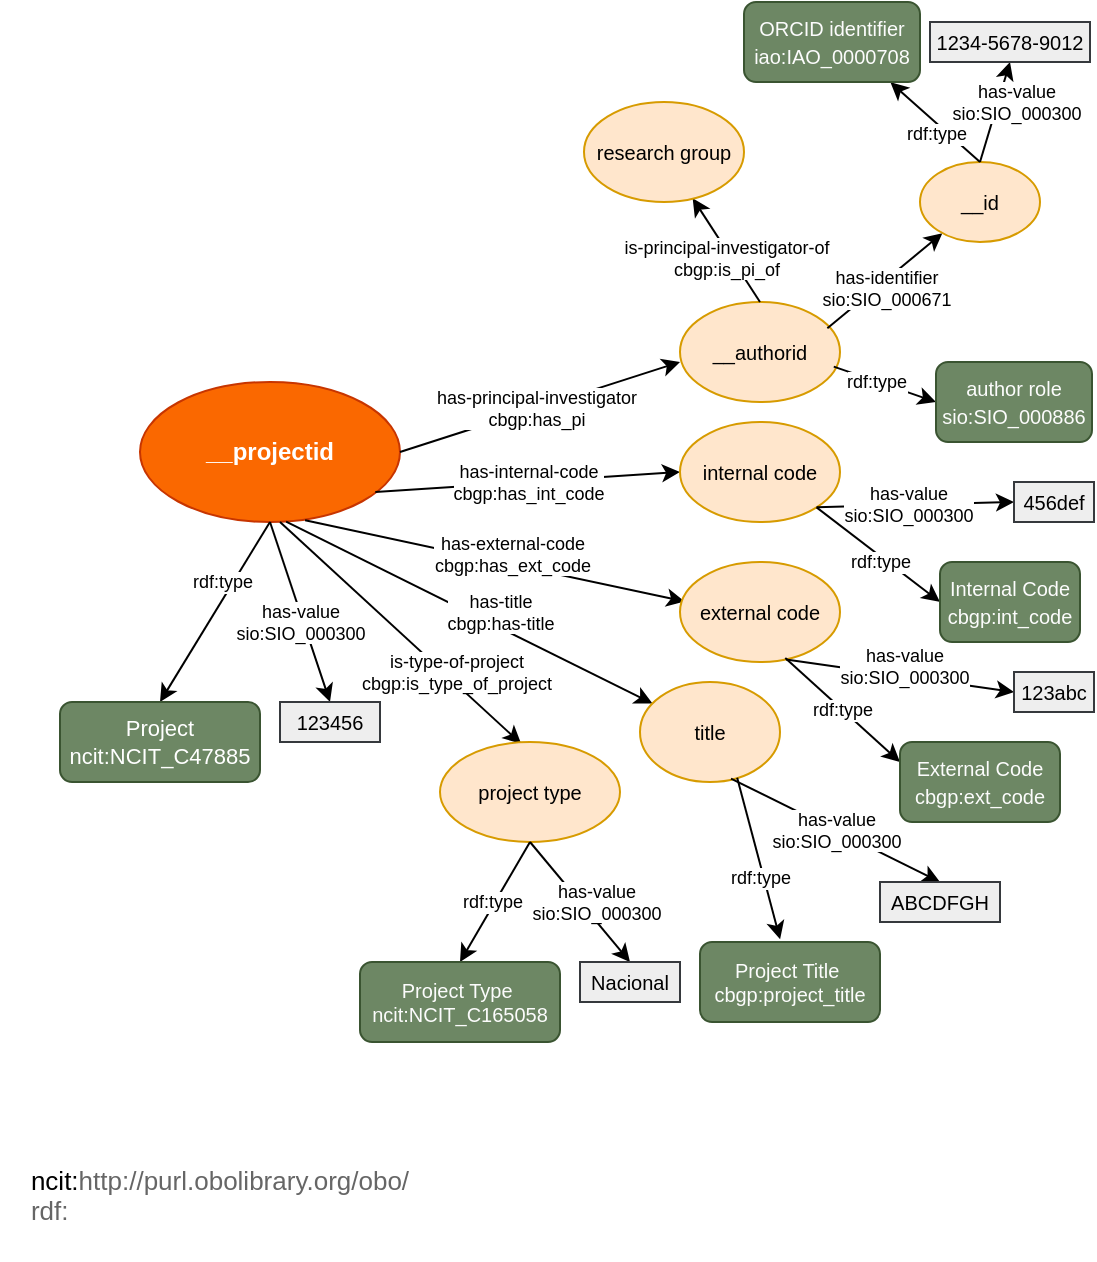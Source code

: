 <mxfile version="26.1.0">
  <diagram name="Página-1" id="Pl-FkIQaHepDsXEKqxGp">
    <mxGraphModel dx="600" dy="298" grid="1" gridSize="10" guides="1" tooltips="1" connect="1" arrows="1" fold="1" page="1" pageScale="1" pageWidth="827" pageHeight="1169" math="0" shadow="0">
      <root>
        <mxCell id="0" />
        <mxCell id="1" parent="0" />
        <mxCell id="LgMS0iTI1OflwmQYuK7m-1" value="&lt;b&gt;&lt;font style=&quot;color: rgb(255, 255, 255);&quot;&gt;__projectid&lt;/font&gt;&lt;/b&gt;" style="ellipse;whiteSpace=wrap;html=1;fillColor=#fa6800;strokeColor=#C73500;fontColor=#000000;" vertex="1" parent="1">
          <mxGeometry x="350" y="240" width="130" height="70" as="geometry" />
        </mxCell>
        <mxCell id="LgMS0iTI1OflwmQYuK7m-2" value="" style="endArrow=classic;html=1;rounded=0;exitX=0.5;exitY=1;exitDx=0;exitDy=0;entryX=0.5;entryY=0;entryDx=0;entryDy=0;" edge="1" parent="1" source="LgMS0iTI1OflwmQYuK7m-1" target="LgMS0iTI1OflwmQYuK7m-6">
          <mxGeometry relative="1" as="geometry">
            <mxPoint x="420" y="310" as="sourcePoint" />
            <mxPoint x="380" y="390" as="targetPoint" />
          </mxGeometry>
        </mxCell>
        <mxCell id="LgMS0iTI1OflwmQYuK7m-3" value="rdf:type" style="edgeLabel;resizable=0;html=1;;align=center;verticalAlign=middle;fontSize=9;" connectable="0" vertex="1" parent="LgMS0iTI1OflwmQYuK7m-2">
          <mxGeometry relative="1" as="geometry">
            <mxPoint x="3" y="-15" as="offset" />
          </mxGeometry>
        </mxCell>
        <mxCell id="LgMS0iTI1OflwmQYuK7m-4" value="" style="endArrow=classic;html=1;rounded=0;exitX=0.5;exitY=1;exitDx=0;exitDy=0;entryX=0.5;entryY=0;entryDx=0;entryDy=0;" edge="1" parent="1" source="LgMS0iTI1OflwmQYuK7m-1" target="LgMS0iTI1OflwmQYuK7m-8">
          <mxGeometry relative="1" as="geometry">
            <mxPoint x="390" y="270" as="sourcePoint" />
            <mxPoint x="450" y="420" as="targetPoint" />
          </mxGeometry>
        </mxCell>
        <mxCell id="LgMS0iTI1OflwmQYuK7m-5" value="has-value&lt;div&gt;sio:SIO_000300&lt;/div&gt;" style="edgeLabel;resizable=0;html=1;;align=center;verticalAlign=middle;fontSize=9;labelBackgroundColor=default;" connectable="0" vertex="1" parent="LgMS0iTI1OflwmQYuK7m-4">
          <mxGeometry relative="1" as="geometry">
            <mxPoint y="5" as="offset" />
          </mxGeometry>
        </mxCell>
        <mxCell id="LgMS0iTI1OflwmQYuK7m-6" value="Project&lt;div&gt;&lt;span style=&quot;font-family: &amp;quot;IBM Plex Sans&amp;quot;, Helvetica, Arial, sans-serif; text-align: start;&quot;&gt;ncit:NCIT_C47885&lt;/span&gt;&lt;/div&gt;" style="rounded=1;whiteSpace=wrap;html=1;fontSize=11;fillColor=#6d8764;strokeColor=#3A5431;fontColor=#ffffff;" vertex="1" parent="1">
          <mxGeometry x="310" y="400" width="100" height="40" as="geometry" />
        </mxCell>
        <mxCell id="LgMS0iTI1OflwmQYuK7m-7" value="&lt;div style=&quot;text-align: left;&quot;&gt;&lt;span style=&quot;font-size: 13px; background-color: transparent; color: light-dark(rgb(0, 0, 0), rgb(255, 255, 255));&quot;&gt;ncit:&lt;/span&gt;&lt;span style=&quot;font-size: 13px; background-color: transparent; color: rgb(102, 102, 102); font-family: &amp;quot;IBM Plex Sans&amp;quot;, Helvetica, Arial, sans-serif;&quot;&gt;http://purl.obolibrary.org/obo/&lt;/span&gt;&lt;/div&gt;&lt;div style=&quot;text-align: left;&quot;&gt;&lt;span style=&quot;color: rgb(102, 102, 102); font-family: &amp;quot;IBM Plex Sans&amp;quot;, Helvetica, Arial, sans-serif;&quot;&gt;&lt;font style=&quot;font-size: 13px;&quot;&gt;rdf:&amp;nbsp;&lt;/font&gt;&lt;/span&gt;&lt;/div&gt;&lt;div style=&quot;text-align: left;&quot;&gt;&lt;span style=&quot;color: rgb(102, 102, 102); font-family: &amp;quot;IBM Plex Sans&amp;quot;, Helvetica, Arial, sans-serif; font-size: 14px;&quot;&gt;&lt;br&gt;&lt;/span&gt;&lt;/div&gt;" style="text;html=1;align=center;verticalAlign=middle;whiteSpace=wrap;rounded=0;" vertex="1" parent="1">
          <mxGeometry x="280" y="640" width="220" height="30" as="geometry" />
        </mxCell>
        <mxCell id="LgMS0iTI1OflwmQYuK7m-8" value="123456" style="rounded=0;whiteSpace=wrap;html=1;fontSize=10;fillColor=#eeeeee;strokeColor=#36393d;" vertex="1" parent="1">
          <mxGeometry x="420" y="400" width="50" height="20" as="geometry" />
        </mxCell>
        <mxCell id="LgMS0iTI1OflwmQYuK7m-9" value="" style="endArrow=classic;html=1;rounded=0;entryX=0.451;entryY=0.018;entryDx=0;entryDy=0;entryPerimeter=0;" edge="1" parent="1" target="LgMS0iTI1OflwmQYuK7m-11">
          <mxGeometry relative="1" as="geometry">
            <mxPoint x="420" y="310" as="sourcePoint" />
            <mxPoint x="550" y="420" as="targetPoint" />
          </mxGeometry>
        </mxCell>
        <mxCell id="LgMS0iTI1OflwmQYuK7m-10" value="is-type-of-project&lt;div&gt;cbgp:is_type_of_project&lt;/div&gt;" style="edgeLabel;resizable=0;html=1;;align=center;verticalAlign=middle;fontSize=9;" connectable="0" vertex="1" parent="LgMS0iTI1OflwmQYuK7m-9">
          <mxGeometry relative="1" as="geometry">
            <mxPoint x="27" y="19" as="offset" />
          </mxGeometry>
        </mxCell>
        <mxCell id="LgMS0iTI1OflwmQYuK7m-11" value="project type" style="ellipse;whiteSpace=wrap;html=1;fillColor=#ffe6cc;strokeColor=#d79b00;fontSize=10;fontColor=#000000;" vertex="1" parent="1">
          <mxGeometry x="500" y="420" width="90" height="50" as="geometry" />
        </mxCell>
        <mxCell id="LgMS0iTI1OflwmQYuK7m-12" value="" style="endArrow=classic;html=1;rounded=0;exitX=0.5;exitY=1;exitDx=0;exitDy=0;entryX=0.5;entryY=0;entryDx=0;entryDy=0;" edge="1" parent="1" source="LgMS0iTI1OflwmQYuK7m-11" target="LgMS0iTI1OflwmQYuK7m-16">
          <mxGeometry relative="1" as="geometry">
            <mxPoint x="390" y="450" as="sourcePoint" />
            <mxPoint x="520" y="530" as="targetPoint" />
          </mxGeometry>
        </mxCell>
        <mxCell id="LgMS0iTI1OflwmQYuK7m-13" value="rdf:type" style="edgeLabel;resizable=0;html=1;;align=center;verticalAlign=middle;fontSize=9;" connectable="0" vertex="1" parent="LgMS0iTI1OflwmQYuK7m-12">
          <mxGeometry relative="1" as="geometry">
            <mxPoint x="-2" as="offset" />
          </mxGeometry>
        </mxCell>
        <mxCell id="LgMS0iTI1OflwmQYuK7m-14" value="" style="endArrow=classic;html=1;rounded=0;exitX=0.5;exitY=1;exitDx=0;exitDy=0;entryX=0.5;entryY=0;entryDx=0;entryDy=0;" edge="1" parent="1" source="LgMS0iTI1OflwmQYuK7m-11" target="LgMS0iTI1OflwmQYuK7m-17">
          <mxGeometry relative="1" as="geometry">
            <mxPoint x="390" y="450" as="sourcePoint" />
            <mxPoint x="610" y="540" as="targetPoint" />
          </mxGeometry>
        </mxCell>
        <mxCell id="LgMS0iTI1OflwmQYuK7m-15" value="has-value&lt;div&gt;sio:SIO_000300&lt;/div&gt;" style="edgeLabel;resizable=0;html=1;;align=center;verticalAlign=middle;fontSize=9;" connectable="0" vertex="1" parent="LgMS0iTI1OflwmQYuK7m-14">
          <mxGeometry relative="1" as="geometry">
            <mxPoint x="8" as="offset" />
          </mxGeometry>
        </mxCell>
        <mxCell id="LgMS0iTI1OflwmQYuK7m-16" value="&lt;span style=&quot;font-size: 10px;&quot;&gt;Project Type&amp;nbsp;&lt;/span&gt;&lt;div style=&quot;font-size: 10px;&quot;&gt;ncit:&lt;span style=&quot;font-family: &amp;quot;IBM Plex Sans&amp;quot;, Helvetica, Arial, sans-serif; text-align: start; background-color: transparent;&quot;&gt;NCIT_C165058&lt;/span&gt;&lt;/div&gt;" style="rounded=1;whiteSpace=wrap;html=1;fontSize=11;fillColor=#6d8764;strokeColor=#3A5431;fontColor=light-dark(#fcfcfc, #121212);" vertex="1" parent="1">
          <mxGeometry x="460" y="530" width="100" height="40" as="geometry" />
        </mxCell>
        <mxCell id="LgMS0iTI1OflwmQYuK7m-17" value="Nacional" style="rounded=0;whiteSpace=wrap;html=1;fontSize=10;fillColor=#eeeeee;strokeColor=#36393d;" vertex="1" parent="1">
          <mxGeometry x="570" y="530" width="50" height="20" as="geometry" />
        </mxCell>
        <mxCell id="LgMS0iTI1OflwmQYuK7m-18" value="" style="endArrow=classic;html=1;rounded=0;exitX=0.562;exitY=0.998;exitDx=0;exitDy=0;exitPerimeter=0;" edge="1" parent="1" source="LgMS0iTI1OflwmQYuK7m-1" target="LgMS0iTI1OflwmQYuK7m-20">
          <mxGeometry relative="1" as="geometry">
            <mxPoint x="390" y="350" as="sourcePoint" />
            <mxPoint x="620" y="380" as="targetPoint" />
          </mxGeometry>
        </mxCell>
        <mxCell id="LgMS0iTI1OflwmQYuK7m-19" value="has-title&lt;div&gt;cbgp:has-title&lt;/div&gt;" style="edgeLabel;resizable=0;html=1;;align=center;verticalAlign=middle;fontSize=9;" connectable="0" vertex="1" parent="LgMS0iTI1OflwmQYuK7m-18">
          <mxGeometry relative="1" as="geometry">
            <mxPoint x="15" as="offset" />
          </mxGeometry>
        </mxCell>
        <mxCell id="LgMS0iTI1OflwmQYuK7m-20" value="title" style="ellipse;whiteSpace=wrap;html=1;fillColor=#ffe6cc;strokeColor=#d79b00;fontSize=10;fontColor=#000000;" vertex="1" parent="1">
          <mxGeometry x="600" y="390" width="70" height="50" as="geometry" />
        </mxCell>
        <mxCell id="LgMS0iTI1OflwmQYuK7m-24" value="" style="endArrow=classic;html=1;rounded=0;exitX=0.694;exitY=0.958;exitDx=0;exitDy=0;fontSize=9;exitPerimeter=0;entryX=0.445;entryY=-0.035;entryDx=0;entryDy=0;entryPerimeter=0;" edge="1" parent="1" source="LgMS0iTI1OflwmQYuK7m-20" target="LgMS0iTI1OflwmQYuK7m-29">
          <mxGeometry relative="1" as="geometry">
            <mxPoint x="680" y="470" as="sourcePoint" />
            <mxPoint x="650" y="520" as="targetPoint" />
          </mxGeometry>
        </mxCell>
        <mxCell id="LgMS0iTI1OflwmQYuK7m-25" value="rdf:type" style="edgeLabel;resizable=0;html=1;;align=center;verticalAlign=middle;fontSize=9;" connectable="0" vertex="1" parent="LgMS0iTI1OflwmQYuK7m-24">
          <mxGeometry relative="1" as="geometry">
            <mxPoint y="9" as="offset" />
          </mxGeometry>
        </mxCell>
        <mxCell id="LgMS0iTI1OflwmQYuK7m-26" value="" style="endArrow=classic;html=1;rounded=0;exitX=0.65;exitY=0.966;exitDx=0;exitDy=0;exitPerimeter=0;entryX=0.5;entryY=0;entryDx=0;entryDy=0;" edge="1" parent="1" source="LgMS0iTI1OflwmQYuK7m-20" target="LgMS0iTI1OflwmQYuK7m-30">
          <mxGeometry relative="1" as="geometry">
            <mxPoint x="650" y="440" as="sourcePoint" />
            <mxPoint x="740" y="480" as="targetPoint" />
          </mxGeometry>
        </mxCell>
        <mxCell id="LgMS0iTI1OflwmQYuK7m-27" value="has-value&lt;div&gt;sio:SIO_000300&lt;/div&gt;" style="edgeLabel;resizable=0;html=1;;align=center;verticalAlign=middle;fontSize=9;" connectable="0" vertex="1" parent="LgMS0iTI1OflwmQYuK7m-26">
          <mxGeometry relative="1" as="geometry" />
        </mxCell>
        <mxCell id="LgMS0iTI1OflwmQYuK7m-29" value="&lt;span style=&quot;font-size: 10px;&quot;&gt;Project Title&amp;nbsp;&lt;/span&gt;&lt;div style=&quot;font-size: 10px;&quot;&gt;cbgp:project_title&lt;/div&gt;" style="rounded=1;whiteSpace=wrap;html=1;fontSize=11;fillColor=#6d8764;strokeColor=#3A5431;fontColor=light-dark(#fcfcfc, #121212);" vertex="1" parent="1">
          <mxGeometry x="630" y="520" width="90" height="40" as="geometry" />
        </mxCell>
        <mxCell id="LgMS0iTI1OflwmQYuK7m-30" value="ABCDFGH" style="rounded=0;whiteSpace=wrap;html=1;fontSize=10;fillColor=#eeeeee;strokeColor=#36393d;" vertex="1" parent="1">
          <mxGeometry x="720" y="490" width="60" height="20" as="geometry" />
        </mxCell>
        <mxCell id="LgMS0iTI1OflwmQYuK7m-31" value="" style="endArrow=classic;html=1;rounded=0;exitX=0.635;exitY=0.988;exitDx=0;exitDy=0;exitPerimeter=0;entryX=0.029;entryY=0.395;entryDx=0;entryDy=0;entryPerimeter=0;" edge="1" parent="1" source="LgMS0iTI1OflwmQYuK7m-1" target="LgMS0iTI1OflwmQYuK7m-33">
          <mxGeometry relative="1" as="geometry">
            <mxPoint x="480" y="320" as="sourcePoint" />
            <mxPoint x="640" y="350" as="targetPoint" />
          </mxGeometry>
        </mxCell>
        <mxCell id="LgMS0iTI1OflwmQYuK7m-32" value="has-external-code&lt;div&gt;cbgp:has_ext_code&lt;/div&gt;" style="edgeLabel;resizable=0;html=1;;align=center;verticalAlign=middle;fontSize=9;" connectable="0" vertex="1" parent="LgMS0iTI1OflwmQYuK7m-31">
          <mxGeometry relative="1" as="geometry">
            <mxPoint x="8" y="-4" as="offset" />
          </mxGeometry>
        </mxCell>
        <mxCell id="LgMS0iTI1OflwmQYuK7m-33" value="external code" style="ellipse;whiteSpace=wrap;html=1;fillColor=#ffe6cc;strokeColor=#d79b00;fontSize=10;fontColor=#000000;" vertex="1" parent="1">
          <mxGeometry x="620" y="330" width="80" height="50" as="geometry" />
        </mxCell>
        <mxCell id="LgMS0iTI1OflwmQYuK7m-34" value="" style="endArrow=classic;html=1;rounded=0;exitX=0.658;exitY=0.96;exitDx=0;exitDy=0;exitPerimeter=0;entryX=0;entryY=0.25;entryDx=0;entryDy=0;" edge="1" parent="1" source="LgMS0iTI1OflwmQYuK7m-33" target="LgMS0iTI1OflwmQYuK7m-38">
          <mxGeometry relative="1" as="geometry">
            <mxPoint x="640" y="320" as="sourcePoint" />
            <mxPoint x="730" y="430" as="targetPoint" />
          </mxGeometry>
        </mxCell>
        <mxCell id="LgMS0iTI1OflwmQYuK7m-35" value="rdf:type" style="edgeLabel;resizable=0;html=1;;align=center;verticalAlign=middle;fontSize=9;" connectable="0" vertex="1" parent="LgMS0iTI1OflwmQYuK7m-34">
          <mxGeometry relative="1" as="geometry" />
        </mxCell>
        <mxCell id="LgMS0iTI1OflwmQYuK7m-36" value="" style="endArrow=classic;html=1;rounded=0;exitX=0.663;exitY=0.975;exitDx=0;exitDy=0;exitPerimeter=0;entryX=0;entryY=0.5;entryDx=0;entryDy=0;" edge="1" parent="1" source="LgMS0iTI1OflwmQYuK7m-33" target="LgMS0iTI1OflwmQYuK7m-39">
          <mxGeometry relative="1" as="geometry">
            <mxPoint x="640" y="410" as="sourcePoint" />
            <mxPoint x="800" y="400" as="targetPoint" />
          </mxGeometry>
        </mxCell>
        <mxCell id="LgMS0iTI1OflwmQYuK7m-37" value="has-value&lt;div&gt;sio:SIO_000300&lt;/div&gt;" style="edgeLabel;resizable=0;html=1;;align=center;verticalAlign=middle;fontSize=9;" connectable="0" vertex="1" parent="LgMS0iTI1OflwmQYuK7m-36">
          <mxGeometry relative="1" as="geometry">
            <mxPoint x="2" y="-5" as="offset" />
          </mxGeometry>
        </mxCell>
        <mxCell id="LgMS0iTI1OflwmQYuK7m-38" value="&lt;span style=&quot;font-size: 10px;&quot;&gt;External Code&lt;/span&gt;&lt;div&gt;&lt;span style=&quot;font-size: 10px;&quot;&gt;cbgp:ext_code&lt;/span&gt;&lt;/div&gt;" style="rounded=1;whiteSpace=wrap;html=1;fontSize=11;fillColor=#6d8764;strokeColor=#3A5431;fontColor=light-dark(#fcfcfc, #121212);" vertex="1" parent="1">
          <mxGeometry x="730" y="420" width="80" height="40" as="geometry" />
        </mxCell>
        <mxCell id="LgMS0iTI1OflwmQYuK7m-39" value="123abc" style="rounded=0;whiteSpace=wrap;html=1;fontSize=10;fillColor=#eeeeee;strokeColor=#36393d;" vertex="1" parent="1">
          <mxGeometry x="787" y="385" width="40" height="20" as="geometry" />
        </mxCell>
        <mxCell id="LgMS0iTI1OflwmQYuK7m-41" value="" style="endArrow=classic;html=1;rounded=0;exitX=0.905;exitY=0.786;exitDx=0;exitDy=0;exitPerimeter=0;entryX=0;entryY=0.5;entryDx=0;entryDy=0;" edge="1" parent="1" source="LgMS0iTI1OflwmQYuK7m-1" target="LgMS0iTI1OflwmQYuK7m-43">
          <mxGeometry relative="1" as="geometry">
            <mxPoint x="540" y="310" as="sourcePoint" />
            <mxPoint x="630" y="290" as="targetPoint" />
          </mxGeometry>
        </mxCell>
        <mxCell id="LgMS0iTI1OflwmQYuK7m-42" value="has-internal-code&lt;div&gt;cbgp:has_int_code&lt;/div&gt;" style="edgeLabel;resizable=0;html=1;;align=center;verticalAlign=middle;fontSize=9;" connectable="0" vertex="1" parent="LgMS0iTI1OflwmQYuK7m-41">
          <mxGeometry relative="1" as="geometry" />
        </mxCell>
        <mxCell id="LgMS0iTI1OflwmQYuK7m-43" value="internal code" style="ellipse;whiteSpace=wrap;html=1;fillColor=#ffe6cc;strokeColor=#d79b00;fontSize=10;fontColor=#000000;" vertex="1" parent="1">
          <mxGeometry x="620" y="260" width="80" height="50" as="geometry" />
        </mxCell>
        <mxCell id="LgMS0iTI1OflwmQYuK7m-44" value="" style="endArrow=classic;html=1;rounded=0;exitX=1;exitY=1;exitDx=0;exitDy=0;entryX=0;entryY=0.5;entryDx=0;entryDy=0;" edge="1" parent="1" source="LgMS0iTI1OflwmQYuK7m-43" target="LgMS0iTI1OflwmQYuK7m-48">
          <mxGeometry relative="1" as="geometry">
            <mxPoint x="540" y="310" as="sourcePoint" />
            <mxPoint x="750" y="350" as="targetPoint" />
          </mxGeometry>
        </mxCell>
        <mxCell id="LgMS0iTI1OflwmQYuK7m-45" value="rdf:type" style="edgeLabel;resizable=0;html=1;;align=center;verticalAlign=middle;fontSize=9;" connectable="0" vertex="1" parent="LgMS0iTI1OflwmQYuK7m-44">
          <mxGeometry relative="1" as="geometry">
            <mxPoint x="1" y="3" as="offset" />
          </mxGeometry>
        </mxCell>
        <mxCell id="LgMS0iTI1OflwmQYuK7m-46" value="" style="endArrow=classic;html=1;rounded=0;exitX=1;exitY=1;exitDx=0;exitDy=0;entryX=0;entryY=0.5;entryDx=0;entryDy=0;" edge="1" parent="1" source="LgMS0iTI1OflwmQYuK7m-43" target="LgMS0iTI1OflwmQYuK7m-49">
          <mxGeometry relative="1" as="geometry">
            <mxPoint x="540" y="310" as="sourcePoint" />
            <mxPoint x="790" y="300" as="targetPoint" />
          </mxGeometry>
        </mxCell>
        <mxCell id="LgMS0iTI1OflwmQYuK7m-47" value="has-value&lt;div&gt;sio:SIO_000300&lt;/div&gt;" style="edgeLabel;resizable=0;html=1;;align=center;verticalAlign=middle;fontSize=9;" connectable="0" vertex="1" parent="LgMS0iTI1OflwmQYuK7m-46">
          <mxGeometry relative="1" as="geometry">
            <mxPoint x="-4" y="-1" as="offset" />
          </mxGeometry>
        </mxCell>
        <mxCell id="LgMS0iTI1OflwmQYuK7m-48" value="&lt;span style=&quot;font-size: 10px;&quot;&gt;Internal Code&lt;/span&gt;&lt;div&gt;&lt;span style=&quot;font-size: 10px;&quot;&gt;cbgp:int_code&lt;/span&gt;&lt;/div&gt;" style="rounded=1;whiteSpace=wrap;html=1;fontSize=11;fillColor=#6d8764;strokeColor=#3A5431;fontColor=light-dark(#fcfcfc, #121212);" vertex="1" parent="1">
          <mxGeometry x="750" y="330" width="70" height="40" as="geometry" />
        </mxCell>
        <mxCell id="LgMS0iTI1OflwmQYuK7m-49" value="456def" style="rounded=0;whiteSpace=wrap;html=1;fontSize=10;fillColor=#eeeeee;strokeColor=#36393d;" vertex="1" parent="1">
          <mxGeometry x="787" y="290" width="40" height="20" as="geometry" />
        </mxCell>
        <mxCell id="LgMS0iTI1OflwmQYuK7m-50" value="" style="endArrow=classic;html=1;rounded=0;exitX=1;exitY=0.5;exitDx=0;exitDy=0;entryX=0;entryY=0.6;entryDx=0;entryDy=0;entryPerimeter=0;" edge="1" parent="1" source="LgMS0iTI1OflwmQYuK7m-1" target="LgMS0iTI1OflwmQYuK7m-52">
          <mxGeometry relative="1" as="geometry">
            <mxPoint x="390" y="300" as="sourcePoint" />
            <mxPoint x="620" y="230" as="targetPoint" />
          </mxGeometry>
        </mxCell>
        <mxCell id="LgMS0iTI1OflwmQYuK7m-51" value="has-principal-investigator&lt;div&gt;cbgp:has_pi&lt;/div&gt;" style="edgeLabel;resizable=0;html=1;;align=center;verticalAlign=middle;fontSize=9;" connectable="0" vertex="1" parent="LgMS0iTI1OflwmQYuK7m-50">
          <mxGeometry relative="1" as="geometry">
            <mxPoint x="-2" as="offset" />
          </mxGeometry>
        </mxCell>
        <mxCell id="LgMS0iTI1OflwmQYuK7m-52" value="__authorid" style="ellipse;whiteSpace=wrap;html=1;fillColor=#ffe6cc;strokeColor=#d79b00;fontSize=10;fontColor=#000000;" vertex="1" parent="1">
          <mxGeometry x="620" y="200" width="80" height="50" as="geometry" />
        </mxCell>
        <mxCell id="LgMS0iTI1OflwmQYuK7m-53" value="" style="endArrow=classic;html=1;rounded=0;exitX=0.921;exitY=0.262;exitDx=0;exitDy=0;exitPerimeter=0;" edge="1" parent="1" source="LgMS0iTI1OflwmQYuK7m-52" target="LgMS0iTI1OflwmQYuK7m-55">
          <mxGeometry relative="1" as="geometry">
            <mxPoint x="700" y="210" as="sourcePoint" />
            <mxPoint x="720" y="140" as="targetPoint" />
          </mxGeometry>
        </mxCell>
        <mxCell id="LgMS0iTI1OflwmQYuK7m-54" value="has-identifier&lt;div&gt;sio:SIO_000671&lt;/div&gt;" style="edgeLabel;resizable=0;html=1;;align=center;verticalAlign=middle;fontSize=9;" connectable="0" vertex="1" parent="LgMS0iTI1OflwmQYuK7m-53">
          <mxGeometry relative="1" as="geometry">
            <mxPoint y="4" as="offset" />
          </mxGeometry>
        </mxCell>
        <mxCell id="LgMS0iTI1OflwmQYuK7m-55" value="__id" style="ellipse;whiteSpace=wrap;html=1;fillColor=#ffe6cc;strokeColor=#d79b00;fontSize=10;fontColor=#000000;" vertex="1" parent="1">
          <mxGeometry x="740" y="130" width="60" height="40" as="geometry" />
        </mxCell>
        <mxCell id="LgMS0iTI1OflwmQYuK7m-56" value="" style="endArrow=classic;html=1;rounded=0;exitX=0.961;exitY=0.646;exitDx=0;exitDy=0;entryX=0;entryY=0.5;entryDx=0;entryDy=0;exitPerimeter=0;" edge="1" parent="1" source="LgMS0iTI1OflwmQYuK7m-52" target="LgMS0iTI1OflwmQYuK7m-58">
          <mxGeometry relative="1" as="geometry">
            <mxPoint x="700" y="210" as="sourcePoint" />
            <mxPoint x="770" y="190" as="targetPoint" />
          </mxGeometry>
        </mxCell>
        <mxCell id="LgMS0iTI1OflwmQYuK7m-57" value="rdf:type" style="edgeLabel;resizable=0;html=1;;align=center;verticalAlign=middle;fontSize=9;" connectable="0" vertex="1" parent="LgMS0iTI1OflwmQYuK7m-56">
          <mxGeometry relative="1" as="geometry">
            <mxPoint x="-5" y="-1" as="offset" />
          </mxGeometry>
        </mxCell>
        <mxCell id="LgMS0iTI1OflwmQYuK7m-58" value="&lt;span style=&quot;font-size: 10px;&quot;&gt;author role&lt;/span&gt;&lt;div&gt;&lt;span style=&quot;font-size: 10px;&quot;&gt;sio:SIO_000886&lt;/span&gt;&lt;/div&gt;" style="rounded=1;whiteSpace=wrap;html=1;fontSize=11;fillColor=#6d8764;strokeColor=#3A5431;fontColor=light-dark(#fcfcfc, #121212);" vertex="1" parent="1">
          <mxGeometry x="748" y="230" width="78" height="40" as="geometry" />
        </mxCell>
        <mxCell id="LgMS0iTI1OflwmQYuK7m-59" value="" style="endArrow=classic;html=1;rounded=0;exitX=0.5;exitY=0;exitDx=0;exitDy=0;entryX=0.832;entryY=1.003;entryDx=0;entryDy=0;entryPerimeter=0;" edge="1" parent="1" source="LgMS0iTI1OflwmQYuK7m-55" target="LgMS0iTI1OflwmQYuK7m-63">
          <mxGeometry relative="1" as="geometry">
            <mxPoint x="700" y="100" as="sourcePoint" />
            <mxPoint x="720" y="100" as="targetPoint" />
          </mxGeometry>
        </mxCell>
        <mxCell id="LgMS0iTI1OflwmQYuK7m-60" value="rdf:type" style="edgeLabel;resizable=0;html=1;;align=center;verticalAlign=middle;fontSize=9;" connectable="0" vertex="1" parent="LgMS0iTI1OflwmQYuK7m-59">
          <mxGeometry relative="1" as="geometry">
            <mxPoint y="6" as="offset" />
          </mxGeometry>
        </mxCell>
        <mxCell id="LgMS0iTI1OflwmQYuK7m-61" value="" style="endArrow=classic;html=1;rounded=0;exitX=0.5;exitY=0;exitDx=0;exitDy=0;entryX=0.5;entryY=1;entryDx=0;entryDy=0;" edge="1" parent="1" source="LgMS0iTI1OflwmQYuK7m-55" target="LgMS0iTI1OflwmQYuK7m-64">
          <mxGeometry relative="1" as="geometry">
            <mxPoint x="700" y="100" as="sourcePoint" />
            <mxPoint x="780" y="60" as="targetPoint" />
          </mxGeometry>
        </mxCell>
        <mxCell id="LgMS0iTI1OflwmQYuK7m-62" value="has-value&lt;div&gt;sio:SIO_000300&lt;/div&gt;" style="edgeLabel;resizable=0;html=1;;align=center;verticalAlign=middle;fontSize=9;" connectable="0" vertex="1" parent="LgMS0iTI1OflwmQYuK7m-61">
          <mxGeometry relative="1" as="geometry">
            <mxPoint x="10" y="-5" as="offset" />
          </mxGeometry>
        </mxCell>
        <mxCell id="LgMS0iTI1OflwmQYuK7m-63" value="&lt;span style=&quot;font-size: 10px;&quot;&gt;ORCID identifier&lt;/span&gt;&lt;div&gt;&lt;span style=&quot;font-size: 10px;&quot;&gt;iao:IAO_0000708&lt;/span&gt;&lt;/div&gt;" style="rounded=1;whiteSpace=wrap;html=1;fontSize=11;fillColor=#6d8764;strokeColor=#3A5431;fontColor=light-dark(#fcfcfc, #121212);" vertex="1" parent="1">
          <mxGeometry x="652" y="50" width="88" height="40" as="geometry" />
        </mxCell>
        <mxCell id="LgMS0iTI1OflwmQYuK7m-64" value="1234-5678-9012" style="rounded=0;whiteSpace=wrap;html=1;fontSize=10;fillColor=#eeeeee;strokeColor=#36393d;" vertex="1" parent="1">
          <mxGeometry x="745" y="60" width="80" height="20" as="geometry" />
        </mxCell>
        <mxCell id="LgMS0iTI1OflwmQYuK7m-65" value="" style="endArrow=classic;html=1;rounded=0;exitX=0.5;exitY=0;exitDx=0;exitDy=0;entryX=0.679;entryY=0.962;entryDx=0;entryDy=0;entryPerimeter=0;" edge="1" parent="1" source="LgMS0iTI1OflwmQYuK7m-52" target="LgMS0iTI1OflwmQYuK7m-67">
          <mxGeometry relative="1" as="geometry">
            <mxPoint x="510" y="240" as="sourcePoint" />
            <mxPoint x="640" y="140" as="targetPoint" />
          </mxGeometry>
        </mxCell>
        <mxCell id="LgMS0iTI1OflwmQYuK7m-66" value="is-principal-investigator-of&lt;div&gt;cbgp:is_pi_of&lt;/div&gt;" style="edgeLabel;resizable=0;html=1;;align=center;verticalAlign=middle;fontSize=9;" connectable="0" vertex="1" parent="LgMS0iTI1OflwmQYuK7m-65">
          <mxGeometry relative="1" as="geometry">
            <mxPoint y="4" as="offset" />
          </mxGeometry>
        </mxCell>
        <mxCell id="LgMS0iTI1OflwmQYuK7m-67" value="research group" style="ellipse;whiteSpace=wrap;html=1;fillColor=#ffe6cc;strokeColor=#d79b00;fontSize=10;fontColor=#000000;" vertex="1" parent="1">
          <mxGeometry x="572" y="100" width="80" height="50" as="geometry" />
        </mxCell>
      </root>
    </mxGraphModel>
  </diagram>
</mxfile>
